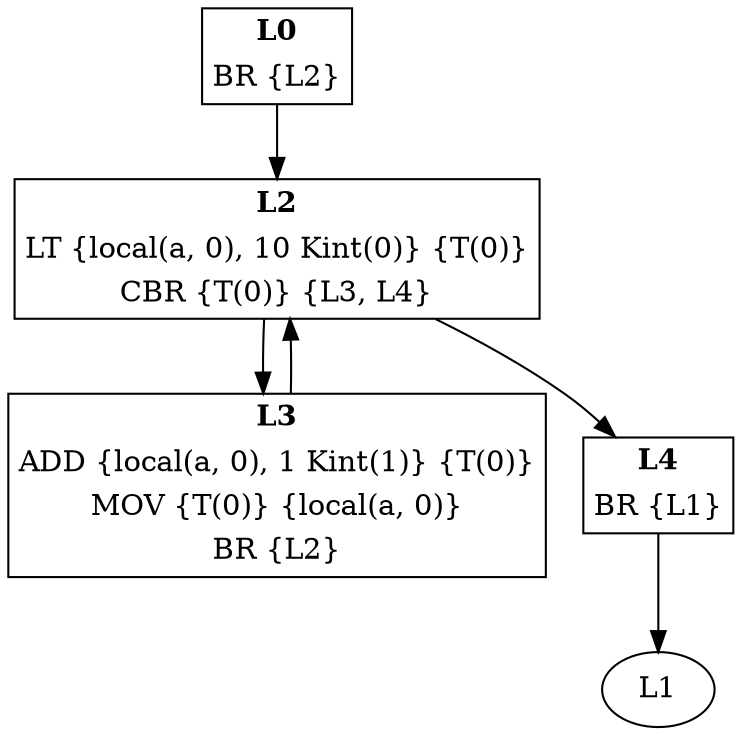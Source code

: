 digraph Proc1 {
L0 [shape=none, margin=0, label=<<TABLE BORDER="1" CELLBORDER="0">
<TR><TD><B>L0</B></TD></TR>
<TR><TD>BR {L2}</TD></TR>
</TABLE>>];
L0 -> L2
L2 [shape=none, margin=0, label=<<TABLE BORDER="1" CELLBORDER="0">
<TR><TD><B>L2</B></TD></TR>
<TR><TD>LT {local(a, 0), 10 Kint(0)} {T(0)}</TD></TR>
<TR><TD>CBR {T(0)} {L3, L4}</TD></TR>
</TABLE>>];
L2 -> L3
L2 -> L4
L3 [shape=none, margin=0, label=<<TABLE BORDER="1" CELLBORDER="0">
<TR><TD><B>L3</B></TD></TR>
<TR><TD>ADD {local(a, 0), 1 Kint(1)} {T(0)}</TD></TR>
<TR><TD>MOV {T(0)} {local(a, 0)}</TD></TR>
<TR><TD>BR {L2}</TD></TR>
</TABLE>>];
L3 -> L2
L4 [shape=none, margin=0, label=<<TABLE BORDER="1" CELLBORDER="0">
<TR><TD><B>L4</B></TD></TR>
<TR><TD>BR {L1}</TD></TR>
</TABLE>>];
L4 -> L1
}
